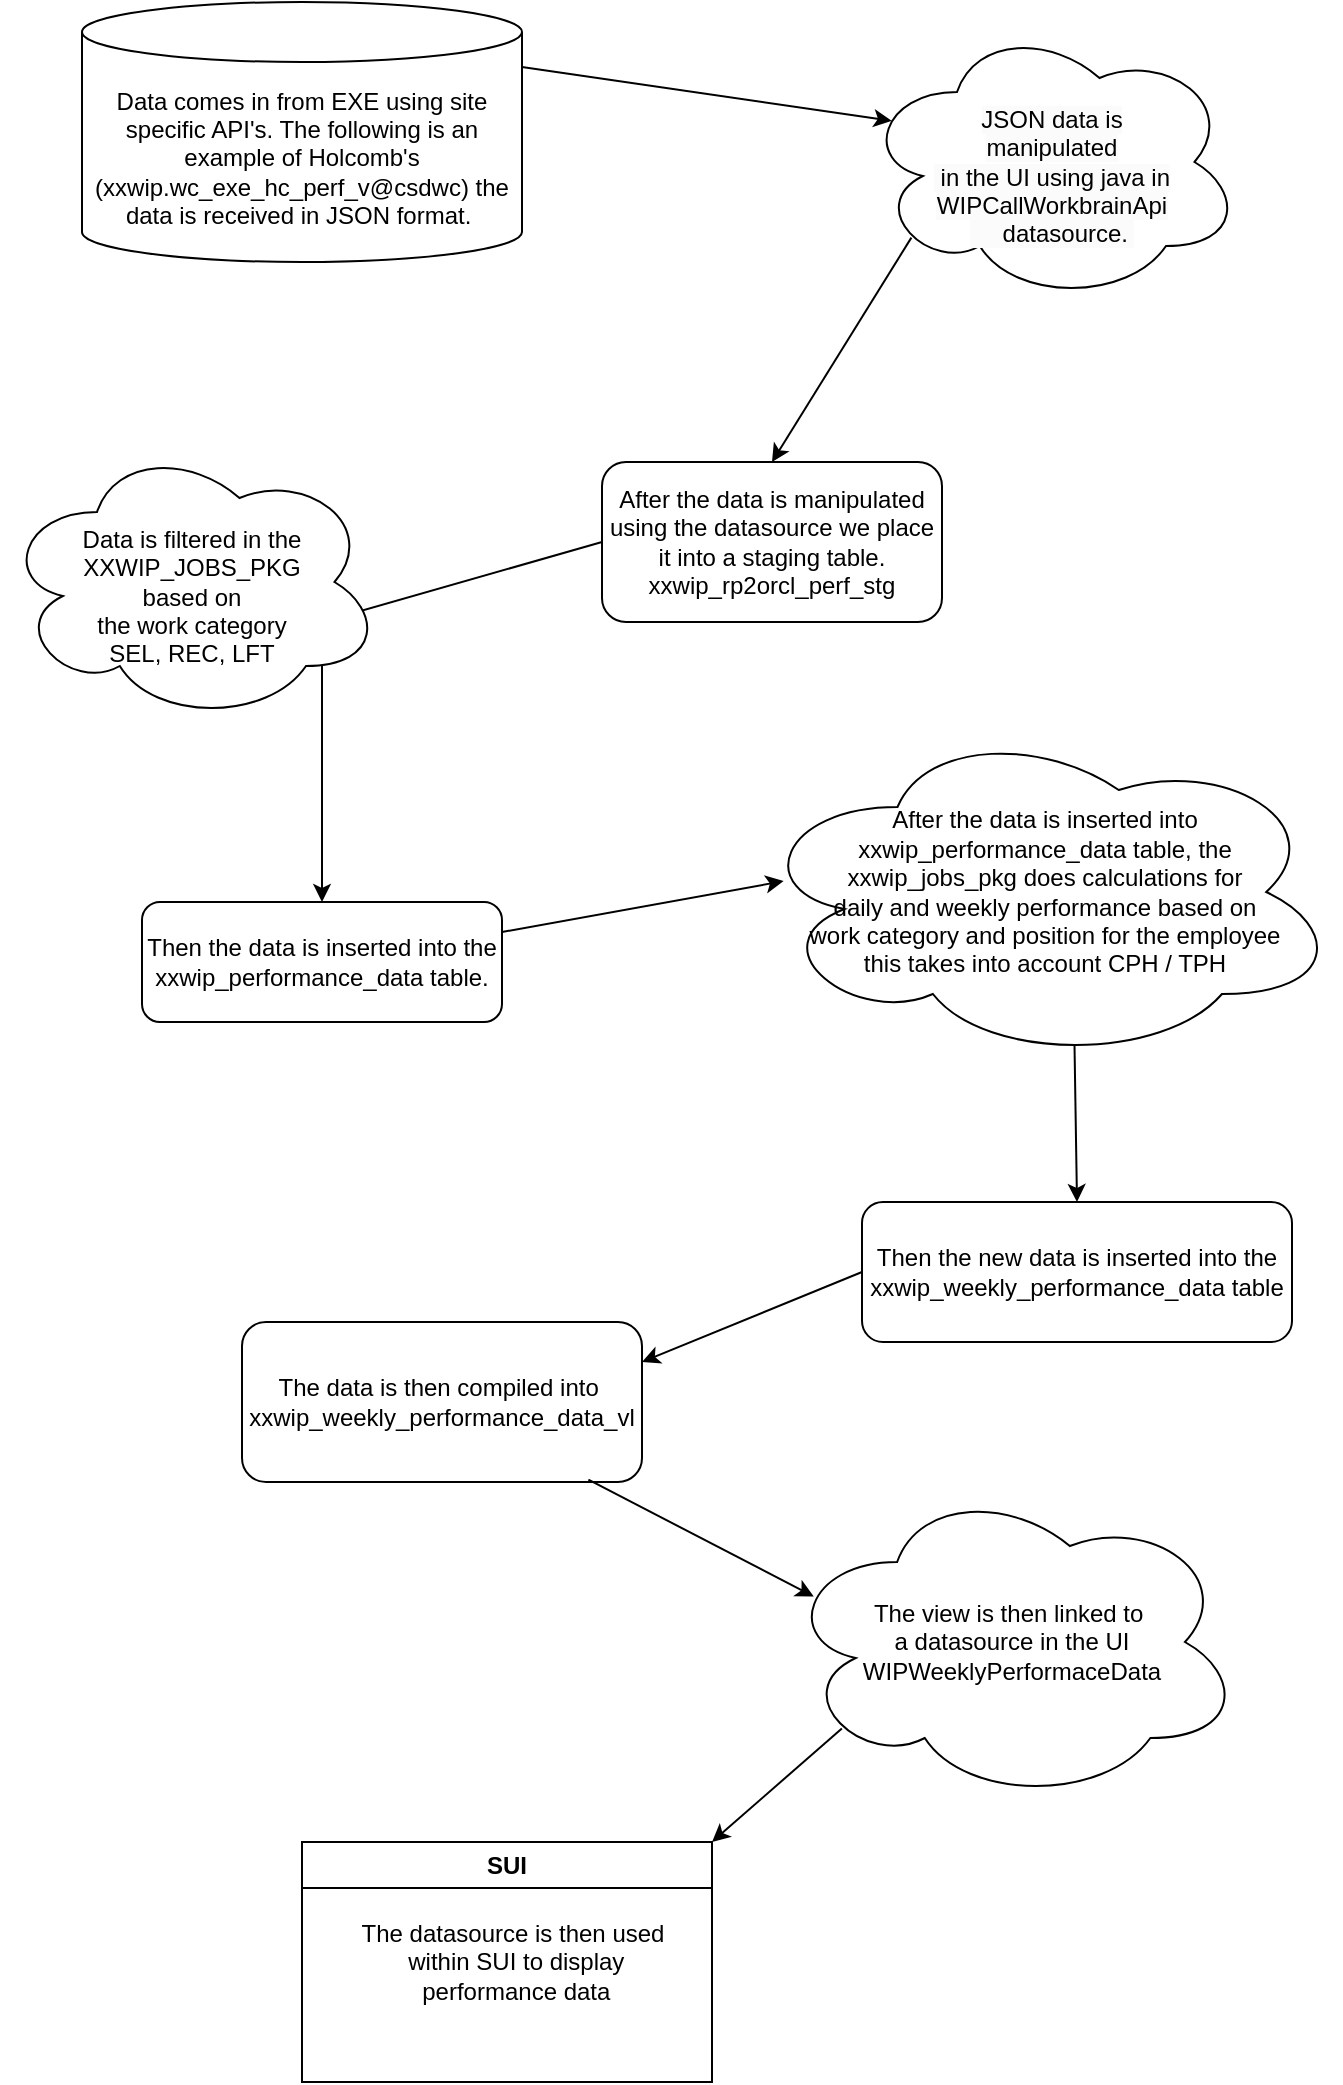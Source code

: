 <mxfile version="22.1.5" type="github">
  <diagram id="C5RBs43oDa-KdzZeNtuy" name="Page-1">
    <mxGraphModel dx="1042" dy="577" grid="1" gridSize="10" guides="1" tooltips="1" connect="1" arrows="1" fold="1" page="1" pageScale="1" pageWidth="827" pageHeight="1169" math="0" shadow="0">
      <root>
        <mxCell id="WIyWlLk6GJQsqaUBKTNV-0" />
        <mxCell id="WIyWlLk6GJQsqaUBKTNV-1" parent="WIyWlLk6GJQsqaUBKTNV-0" />
        <mxCell id="0qzW0ICigQ8T6ApLVYR4-0" value="After the data is manipulated using the datasource we place it into a staging table.&lt;br&gt;xxwip_rp2orcl_perf_stg" style="rounded=1;whiteSpace=wrap;html=1;" vertex="1" parent="WIyWlLk6GJQsqaUBKTNV-1">
          <mxGeometry x="340" y="250" width="170" height="80" as="geometry" />
        </mxCell>
        <mxCell id="0qzW0ICigQ8T6ApLVYR4-1" value="&lt;span style=&quot;color: rgb(0, 0, 0); font-family: Helvetica; font-size: 12px; font-style: normal; font-variant-ligatures: normal; font-variant-caps: normal; font-weight: 400; letter-spacing: normal; orphans: 2; text-align: center; text-indent: 0px; text-transform: none; widows: 2; word-spacing: 0px; -webkit-text-stroke-width: 0px; background-color: rgb(251, 251, 251); text-decoration-thickness: initial; text-decoration-style: initial; text-decoration-color: initial; float: none; display: inline !important;&quot;&gt;&lt;br&gt;JSON data is&lt;br&gt;manipulated&lt;br&gt;&amp;nbsp;in the UI using java in&lt;br&gt;WIPCallWorkbrainApi &lt;br&gt;&amp;nbsp; &amp;nbsp; &amp;nbsp;datasource.&amp;nbsp;&lt;/span&gt;" style="ellipse;shape=cloud;whiteSpace=wrap;html=1;" vertex="1" parent="WIyWlLk6GJQsqaUBKTNV-1">
          <mxGeometry x="470" y="30" width="190" height="140" as="geometry" />
        </mxCell>
        <mxCell id="0qzW0ICigQ8T6ApLVYR4-5" value="" style="endArrow=classic;html=1;rounded=0;exitX=0.13;exitY=0.77;exitDx=0;exitDy=0;exitPerimeter=0;entryX=0.5;entryY=0;entryDx=0;entryDy=0;" edge="1" parent="WIyWlLk6GJQsqaUBKTNV-1" source="0qzW0ICigQ8T6ApLVYR4-1" target="0qzW0ICigQ8T6ApLVYR4-0">
          <mxGeometry width="50" height="50" relative="1" as="geometry">
            <mxPoint x="390" y="300" as="sourcePoint" />
            <mxPoint x="170" y="140" as="targetPoint" />
          </mxGeometry>
        </mxCell>
        <mxCell id="0qzW0ICigQ8T6ApLVYR4-6" value="Then the data is inserted into the xxwip_performance_data table." style="rounded=1;whiteSpace=wrap;html=1;" vertex="1" parent="WIyWlLk6GJQsqaUBKTNV-1">
          <mxGeometry x="110" y="470" width="180" height="60" as="geometry" />
        </mxCell>
        <mxCell id="0qzW0ICigQ8T6ApLVYR4-7" value="" style="endArrow=classic;html=1;rounded=0;exitX=0;exitY=0.5;exitDx=0;exitDy=0;entryX=0.5;entryY=0;entryDx=0;entryDy=0;" edge="1" parent="WIyWlLk6GJQsqaUBKTNV-1" source="0qzW0ICigQ8T6ApLVYR4-0" target="0qzW0ICigQ8T6ApLVYR4-6">
          <mxGeometry width="50" height="50" relative="1" as="geometry">
            <mxPoint x="390" y="300" as="sourcePoint" />
            <mxPoint x="440" y="250" as="targetPoint" />
            <Array as="points">
              <mxPoint x="200" y="330" />
            </Array>
          </mxGeometry>
        </mxCell>
        <mxCell id="0qzW0ICigQ8T6ApLVYR4-8" value="&lt;br&gt;Data is filtered in the&lt;br&gt;XXWIP_JOBS_PKG &lt;br&gt;based on &lt;br&gt;the work category&lt;br&gt;SEL, REC, LFT" style="ellipse;shape=cloud;whiteSpace=wrap;html=1;" vertex="1" parent="WIyWlLk6GJQsqaUBKTNV-1">
          <mxGeometry x="40" y="240" width="190" height="140" as="geometry" />
        </mxCell>
        <mxCell id="0qzW0ICigQ8T6ApLVYR4-9" value="After the data is inserted into &lt;br&gt;xxwip_performance_data table, the &lt;br&gt;xxwip_jobs_pkg does calculations for&lt;br&gt;daily and weekly performance based on&lt;br&gt;work category and position for the employee&lt;br&gt;this takes into account CPH / TPH&lt;br&gt;" style="ellipse;shape=cloud;whiteSpace=wrap;html=1;" vertex="1" parent="WIyWlLk6GJQsqaUBKTNV-1">
          <mxGeometry x="414" y="380" width="295" height="170" as="geometry" />
        </mxCell>
        <mxCell id="0qzW0ICigQ8T6ApLVYR4-12" value="" style="endArrow=classic;html=1;rounded=0;exitX=1;exitY=0.25;exitDx=0;exitDy=0;entryX=0.057;entryY=0.468;entryDx=0;entryDy=0;entryPerimeter=0;" edge="1" parent="WIyWlLk6GJQsqaUBKTNV-1" source="0qzW0ICigQ8T6ApLVYR4-6" target="0qzW0ICigQ8T6ApLVYR4-9">
          <mxGeometry width="50" height="50" relative="1" as="geometry">
            <mxPoint x="390" y="660" as="sourcePoint" />
            <mxPoint x="440" y="610" as="targetPoint" />
          </mxGeometry>
        </mxCell>
        <mxCell id="0qzW0ICigQ8T6ApLVYR4-13" value="" style="endArrow=classic;html=1;rounded=0;exitX=0.55;exitY=0.95;exitDx=0;exitDy=0;exitPerimeter=0;entryX=0.5;entryY=0;entryDx=0;entryDy=0;" edge="1" parent="WIyWlLk6GJQsqaUBKTNV-1" source="0qzW0ICigQ8T6ApLVYR4-9" target="0qzW0ICigQ8T6ApLVYR4-15">
          <mxGeometry width="50" height="50" relative="1" as="geometry">
            <mxPoint x="180.001" y="769.996" as="sourcePoint" />
            <mxPoint x="228.88" y="828.31" as="targetPoint" />
          </mxGeometry>
        </mxCell>
        <mxCell id="0qzW0ICigQ8T6ApLVYR4-15" value="Then the new data is inserted into the&lt;br&gt;xxwip_weekly_performance_data table" style="rounded=1;whiteSpace=wrap;html=1;" vertex="1" parent="WIyWlLk6GJQsqaUBKTNV-1">
          <mxGeometry x="470" y="620" width="215" height="70" as="geometry" />
        </mxCell>
        <mxCell id="0qzW0ICigQ8T6ApLVYR4-16" value="" style="endArrow=classic;html=1;rounded=0;exitX=1;exitY=0.75;exitDx=0;exitDy=0;entryX=0.078;entryY=0.353;entryDx=0;entryDy=0;entryPerimeter=0;" edge="1" parent="WIyWlLk6GJQsqaUBKTNV-1" target="0qzW0ICigQ8T6ApLVYR4-1">
          <mxGeometry width="50" height="50" relative="1" as="geometry">
            <mxPoint x="300" y="52.5" as="sourcePoint" />
            <mxPoint x="440" y="250" as="targetPoint" />
          </mxGeometry>
        </mxCell>
        <mxCell id="0qzW0ICigQ8T6ApLVYR4-17" value="" style="endArrow=classic;html=1;rounded=0;exitX=0;exitY=0.5;exitDx=0;exitDy=0;" edge="1" parent="WIyWlLk6GJQsqaUBKTNV-1" source="0qzW0ICigQ8T6ApLVYR4-15">
          <mxGeometry width="50" height="50" relative="1" as="geometry">
            <mxPoint x="390" y="840" as="sourcePoint" />
            <mxPoint x="360" y="700" as="targetPoint" />
          </mxGeometry>
        </mxCell>
        <mxCell id="0qzW0ICigQ8T6ApLVYR4-18" value="Data comes in from EXE using site specific API&#39;s. The following is an example of Holcomb&#39;s (xxwip.wc_exe_hc_perf_v@csdwc) the data is received&amp;nbsp;in JSON format.&amp;nbsp;" style="shape=cylinder3;whiteSpace=wrap;html=1;boundedLbl=1;backgroundOutline=1;size=15;" vertex="1" parent="WIyWlLk6GJQsqaUBKTNV-1">
          <mxGeometry x="80" y="20" width="220" height="130" as="geometry" />
        </mxCell>
        <mxCell id="0qzW0ICigQ8T6ApLVYR4-19" value="SUI" style="swimlane;whiteSpace=wrap;html=1;fillColor=#FFFFFF;" vertex="1" parent="WIyWlLk6GJQsqaUBKTNV-1">
          <mxGeometry x="190" y="940" width="205" height="120" as="geometry" />
        </mxCell>
        <mxCell id="0qzW0ICigQ8T6ApLVYR4-24" value="The datasource is then used&lt;br&gt;&amp;nbsp;within&amp;nbsp;SUI to display&lt;br&gt;&amp;nbsp;performance data" style="text;html=1;align=center;verticalAlign=middle;resizable=0;points=[];autosize=1;strokeColor=none;fillColor=#FFFFFF;" vertex="1" parent="0qzW0ICigQ8T6ApLVYR4-19">
          <mxGeometry x="20" y="30" width="170" height="60" as="geometry" />
        </mxCell>
        <mxCell id="0qzW0ICigQ8T6ApLVYR4-20" value="The data is then compiled into&amp;nbsp;&lt;br&gt;xxwip_weekly_performance_data_vl" style="rounded=1;whiteSpace=wrap;html=1;" vertex="1" parent="WIyWlLk6GJQsqaUBKTNV-1">
          <mxGeometry x="160" y="680" width="200" height="80" as="geometry" />
        </mxCell>
        <mxCell id="0qzW0ICigQ8T6ApLVYR4-21" value="The view is then linked to&amp;nbsp;&lt;br&gt;a datasource in the UI&lt;br&gt;WIPWeeklyPerformaceData" style="ellipse;shape=cloud;whiteSpace=wrap;html=1;" vertex="1" parent="WIyWlLk6GJQsqaUBKTNV-1">
          <mxGeometry x="430" y="760" width="230.25" height="160" as="geometry" />
        </mxCell>
        <mxCell id="0qzW0ICigQ8T6ApLVYR4-22" value="" style="endArrow=classic;html=1;rounded=0;exitX=0.866;exitY=0.985;exitDx=0;exitDy=0;exitPerimeter=0;entryX=0.069;entryY=0.358;entryDx=0;entryDy=0;entryPerimeter=0;" edge="1" parent="WIyWlLk6GJQsqaUBKTNV-1" source="0qzW0ICigQ8T6ApLVYR4-20" target="0qzW0ICigQ8T6ApLVYR4-21">
          <mxGeometry width="50" height="50" relative="1" as="geometry">
            <mxPoint x="250" y="840" as="sourcePoint" />
            <mxPoint x="300" y="790" as="targetPoint" />
          </mxGeometry>
        </mxCell>
        <mxCell id="0qzW0ICigQ8T6ApLVYR4-23" value="" style="endArrow=classic;html=1;rounded=0;exitX=0.13;exitY=0.77;exitDx=0;exitDy=0;exitPerimeter=0;entryX=1;entryY=0;entryDx=0;entryDy=0;" edge="1" parent="WIyWlLk6GJQsqaUBKTNV-1" source="0qzW0ICigQ8T6ApLVYR4-21" target="0qzW0ICigQ8T6ApLVYR4-19">
          <mxGeometry width="50" height="50" relative="1" as="geometry">
            <mxPoint x="250" y="840" as="sourcePoint" />
            <mxPoint x="300" y="790" as="targetPoint" />
          </mxGeometry>
        </mxCell>
      </root>
    </mxGraphModel>
  </diagram>
</mxfile>
